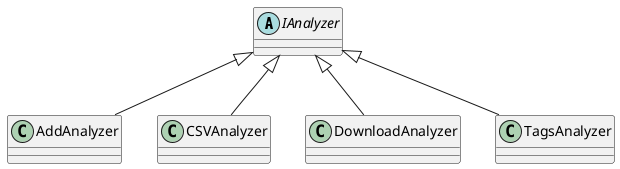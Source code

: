 @startuml

abstract class IAnalyzer        
IAnalyzer <|-- AddAnalyzer
IAnalyzer <|-- CSVAnalyzer
IAnalyzer <|-- DownloadAnalyzer
IAnalyzer <|-- TagsAnalyzer

@enduml